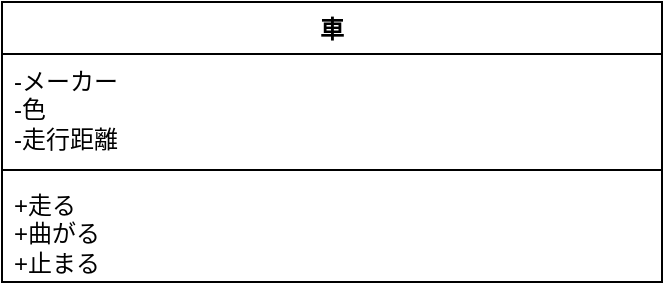<mxfile version="28.2.0">
  <diagram name="ページ1" id="f59e-0vJXZ7ss2VBxny-">
    <mxGraphModel dx="786" dy="451" grid="1" gridSize="10" guides="1" tooltips="1" connect="1" arrows="1" fold="1" page="1" pageScale="1" pageWidth="827" pageHeight="1169" math="0" shadow="0">
      <root>
        <mxCell id="0" />
        <mxCell id="1" parent="0" />
        <mxCell id="ASYgwjxAgho4Y_d0C9hV-1" value="車" style="swimlane;fontStyle=1;align=center;verticalAlign=top;childLayout=stackLayout;horizontal=1;startSize=26;horizontalStack=0;resizeParent=1;resizeParentMax=0;resizeLast=0;collapsible=1;marginBottom=0;whiteSpace=wrap;html=1;" vertex="1" parent="1">
          <mxGeometry x="160" y="50" width="330" height="140" as="geometry" />
        </mxCell>
        <mxCell id="ASYgwjxAgho4Y_d0C9hV-2" value="-メーカー&lt;div&gt;-色&lt;/div&gt;&lt;div&gt;-走行距離&lt;/div&gt;" style="text;strokeColor=none;fillColor=none;align=left;verticalAlign=top;spacingLeft=4;spacingRight=4;overflow=hidden;rotatable=0;points=[[0,0.5],[1,0.5]];portConstraint=eastwest;whiteSpace=wrap;html=1;" vertex="1" parent="ASYgwjxAgho4Y_d0C9hV-1">
          <mxGeometry y="26" width="330" height="54" as="geometry" />
        </mxCell>
        <mxCell id="ASYgwjxAgho4Y_d0C9hV-3" value="" style="line;strokeWidth=1;fillColor=none;align=left;verticalAlign=middle;spacingTop=-1;spacingLeft=3;spacingRight=3;rotatable=0;labelPosition=right;points=[];portConstraint=eastwest;strokeColor=inherit;" vertex="1" parent="ASYgwjxAgho4Y_d0C9hV-1">
          <mxGeometry y="80" width="330" height="8" as="geometry" />
        </mxCell>
        <mxCell id="ASYgwjxAgho4Y_d0C9hV-4" value="+走る&lt;div&gt;+曲がる&lt;/div&gt;&lt;div&gt;+止まる&lt;/div&gt;" style="text;strokeColor=none;fillColor=none;align=left;verticalAlign=top;spacingLeft=4;spacingRight=4;overflow=hidden;rotatable=0;points=[[0,0.5],[1,0.5]];portConstraint=eastwest;whiteSpace=wrap;html=1;" vertex="1" parent="ASYgwjxAgho4Y_d0C9hV-1">
          <mxGeometry y="88" width="330" height="52" as="geometry" />
        </mxCell>
      </root>
    </mxGraphModel>
  </diagram>
</mxfile>
